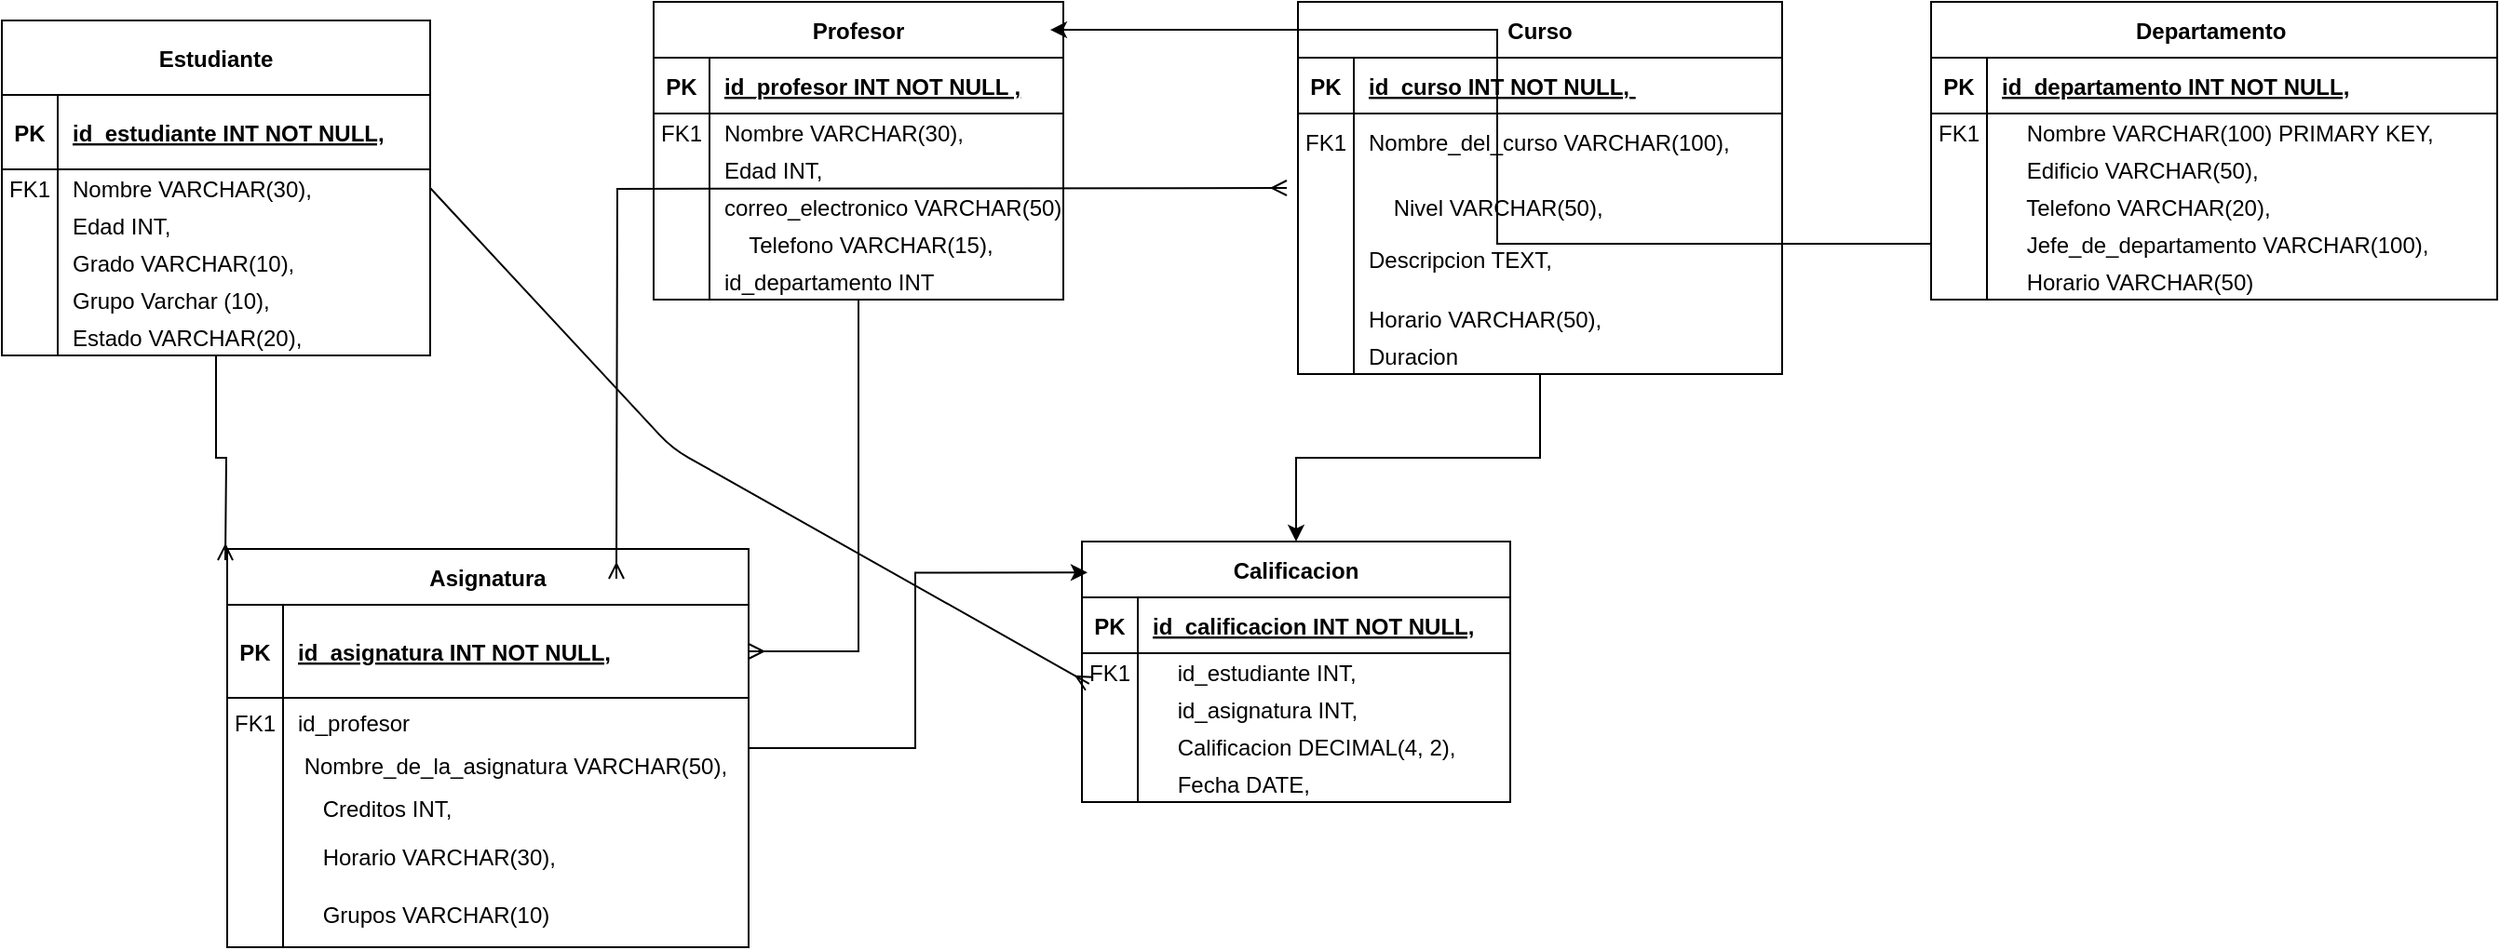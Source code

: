 <mxfile>
    <diagram name="Página-1" id="Grnk6EK0w062KaNbwVSG">
        <mxGraphModel dx="709" dy="416" grid="1" gridSize="10" guides="1" tooltips="1" connect="1" arrows="1" fold="1" page="1" pageScale="1" pageWidth="827" pageHeight="1169" math="0" shadow="0">
            <root>
                <mxCell id="0"/>
                <mxCell id="1" parent="0"/>
                <mxCell id="zAR990Q6fpNvNOQw_dwF-1" value="Estudiante" style="shape=table;startSize=40;container=1;collapsible=1;childLayout=tableLayout;fixedRows=1;rowLines=0;fontStyle=1;align=center;resizeLast=1;" parent="1" vertex="1">
                    <mxGeometry x="90" y="120" width="230" height="180" as="geometry"/>
                </mxCell>
                <mxCell id="zAR990Q6fpNvNOQw_dwF-2" value="" style="shape=partialRectangle;collapsible=0;dropTarget=0;pointerEvents=0;fillColor=none;points=[[0,0.5],[1,0.5]];portConstraint=eastwest;top=0;left=0;right=0;bottom=1;" parent="zAR990Q6fpNvNOQw_dwF-1" vertex="1">
                    <mxGeometry y="40" width="230" height="40" as="geometry"/>
                </mxCell>
                <mxCell id="zAR990Q6fpNvNOQw_dwF-3" value="PK" style="shape=partialRectangle;overflow=hidden;connectable=0;fillColor=none;top=0;left=0;bottom=0;right=0;fontStyle=1;" parent="zAR990Q6fpNvNOQw_dwF-2" vertex="1">
                    <mxGeometry width="30" height="40" as="geometry">
                        <mxRectangle width="30" height="40" as="alternateBounds"/>
                    </mxGeometry>
                </mxCell>
                <mxCell id="zAR990Q6fpNvNOQw_dwF-4" value="id_estudiante INT NOT NULL," style="shape=partialRectangle;overflow=hidden;connectable=0;fillColor=none;top=0;left=0;bottom=0;right=0;align=left;spacingLeft=6;fontStyle=5;" parent="zAR990Q6fpNvNOQw_dwF-2" vertex="1">
                    <mxGeometry x="30" width="200" height="40" as="geometry">
                        <mxRectangle width="200" height="40" as="alternateBounds"/>
                    </mxGeometry>
                </mxCell>
                <mxCell id="zAR990Q6fpNvNOQw_dwF-5" value="" style="shape=partialRectangle;collapsible=0;dropTarget=0;pointerEvents=0;fillColor=none;points=[[0,0.5],[1,0.5]];portConstraint=eastwest;top=0;left=0;right=0;bottom=0;" parent="zAR990Q6fpNvNOQw_dwF-1" vertex="1">
                    <mxGeometry y="80" width="230" height="20" as="geometry"/>
                </mxCell>
                <mxCell id="zAR990Q6fpNvNOQw_dwF-6" value="FK1" style="shape=partialRectangle;overflow=hidden;connectable=0;fillColor=none;top=0;left=0;bottom=0;right=0;" parent="zAR990Q6fpNvNOQw_dwF-5" vertex="1">
                    <mxGeometry width="30" height="20" as="geometry">
                        <mxRectangle width="30" height="20" as="alternateBounds"/>
                    </mxGeometry>
                </mxCell>
                <mxCell id="zAR990Q6fpNvNOQw_dwF-7" value="Nombre VARCHAR(30)," style="shape=partialRectangle;overflow=hidden;connectable=0;fillColor=none;top=0;left=0;bottom=0;right=0;align=left;spacingLeft=6;" parent="zAR990Q6fpNvNOQw_dwF-5" vertex="1">
                    <mxGeometry x="30" width="200" height="20" as="geometry">
                        <mxRectangle width="200" height="20" as="alternateBounds"/>
                    </mxGeometry>
                </mxCell>
                <mxCell id="zAR990Q6fpNvNOQw_dwF-17" style="shape=partialRectangle;collapsible=0;dropTarget=0;pointerEvents=0;fillColor=none;points=[[0,0.5],[1,0.5]];portConstraint=eastwest;top=0;left=0;right=0;bottom=0;" parent="zAR990Q6fpNvNOQw_dwF-1" vertex="1">
                    <mxGeometry y="100" width="230" height="20" as="geometry"/>
                </mxCell>
                <mxCell id="zAR990Q6fpNvNOQw_dwF-18" style="shape=partialRectangle;overflow=hidden;connectable=0;fillColor=none;top=0;left=0;bottom=0;right=0;" parent="zAR990Q6fpNvNOQw_dwF-17" vertex="1">
                    <mxGeometry width="30" height="20" as="geometry">
                        <mxRectangle width="30" height="20" as="alternateBounds"/>
                    </mxGeometry>
                </mxCell>
                <mxCell id="zAR990Q6fpNvNOQw_dwF-19" value="Edad INT," style="shape=partialRectangle;overflow=hidden;connectable=0;fillColor=none;top=0;left=0;bottom=0;right=0;align=left;spacingLeft=6;" parent="zAR990Q6fpNvNOQw_dwF-17" vertex="1">
                    <mxGeometry x="30" width="200" height="20" as="geometry">
                        <mxRectangle width="200" height="20" as="alternateBounds"/>
                    </mxGeometry>
                </mxCell>
                <mxCell id="zAR990Q6fpNvNOQw_dwF-14" style="shape=partialRectangle;collapsible=0;dropTarget=0;pointerEvents=0;fillColor=none;points=[[0,0.5],[1,0.5]];portConstraint=eastwest;top=0;left=0;right=0;bottom=0;" parent="zAR990Q6fpNvNOQw_dwF-1" vertex="1">
                    <mxGeometry y="120" width="230" height="20" as="geometry"/>
                </mxCell>
                <mxCell id="zAR990Q6fpNvNOQw_dwF-15" style="shape=partialRectangle;overflow=hidden;connectable=0;fillColor=none;top=0;left=0;bottom=0;right=0;" parent="zAR990Q6fpNvNOQw_dwF-14" vertex="1">
                    <mxGeometry width="30" height="20" as="geometry">
                        <mxRectangle width="30" height="20" as="alternateBounds"/>
                    </mxGeometry>
                </mxCell>
                <mxCell id="zAR990Q6fpNvNOQw_dwF-16" value="Grado VARCHAR(10)," style="shape=partialRectangle;overflow=hidden;connectable=0;fillColor=none;top=0;left=0;bottom=0;right=0;align=left;spacingLeft=6;" parent="zAR990Q6fpNvNOQw_dwF-14" vertex="1">
                    <mxGeometry x="30" width="200" height="20" as="geometry">
                        <mxRectangle width="200" height="20" as="alternateBounds"/>
                    </mxGeometry>
                </mxCell>
                <mxCell id="zAR990Q6fpNvNOQw_dwF-8" value="" style="shape=partialRectangle;collapsible=0;dropTarget=0;pointerEvents=0;fillColor=none;points=[[0,0.5],[1,0.5]];portConstraint=eastwest;top=0;left=0;right=0;bottom=0;" parent="zAR990Q6fpNvNOQw_dwF-1" vertex="1">
                    <mxGeometry y="140" width="230" height="20" as="geometry"/>
                </mxCell>
                <mxCell id="zAR990Q6fpNvNOQw_dwF-9" value="" style="shape=partialRectangle;overflow=hidden;connectable=0;fillColor=none;top=0;left=0;bottom=0;right=0;" parent="zAR990Q6fpNvNOQw_dwF-8" vertex="1">
                    <mxGeometry width="30" height="20" as="geometry">
                        <mxRectangle width="30" height="20" as="alternateBounds"/>
                    </mxGeometry>
                </mxCell>
                <mxCell id="zAR990Q6fpNvNOQw_dwF-10" value="Grupo Varchar (10)," style="shape=partialRectangle;overflow=hidden;connectable=0;fillColor=none;top=0;left=0;bottom=0;right=0;align=left;spacingLeft=6;" parent="zAR990Q6fpNvNOQw_dwF-8" vertex="1">
                    <mxGeometry x="30" width="200" height="20" as="geometry">
                        <mxRectangle width="200" height="20" as="alternateBounds"/>
                    </mxGeometry>
                </mxCell>
                <mxCell id="zAR990Q6fpNvNOQw_dwF-20" style="shape=partialRectangle;collapsible=0;dropTarget=0;pointerEvents=0;fillColor=none;points=[[0,0.5],[1,0.5]];portConstraint=eastwest;top=0;left=0;right=0;bottom=0;" parent="zAR990Q6fpNvNOQw_dwF-1" vertex="1">
                    <mxGeometry y="160" width="230" height="20" as="geometry"/>
                </mxCell>
                <mxCell id="zAR990Q6fpNvNOQw_dwF-21" style="shape=partialRectangle;overflow=hidden;connectable=0;fillColor=none;top=0;left=0;bottom=0;right=0;" parent="zAR990Q6fpNvNOQw_dwF-20" vertex="1">
                    <mxGeometry width="30" height="20" as="geometry">
                        <mxRectangle width="30" height="20" as="alternateBounds"/>
                    </mxGeometry>
                </mxCell>
                <mxCell id="zAR990Q6fpNvNOQw_dwF-22" value="Estado VARCHAR(20)," style="shape=partialRectangle;overflow=hidden;connectable=0;fillColor=none;top=0;left=0;bottom=0;right=0;align=left;spacingLeft=6;" parent="zAR990Q6fpNvNOQw_dwF-20" vertex="1">
                    <mxGeometry x="30" width="200" height="20" as="geometry">
                        <mxRectangle width="200" height="20" as="alternateBounds"/>
                    </mxGeometry>
                </mxCell>
                <mxCell id="zAR990Q6fpNvNOQw_dwF-123" style="edgeStyle=orthogonalEdgeStyle;rounded=0;orthogonalLoop=1;jettySize=auto;html=1;entryX=1;entryY=0.5;entryDx=0;entryDy=0;endArrow=ERmany;endFill=0;" parent="1" source="zAR990Q6fpNvNOQw_dwF-23" target="zAR990Q6fpNvNOQw_dwF-62" edge="1">
                    <mxGeometry relative="1" as="geometry"/>
                </mxCell>
                <mxCell id="zAR990Q6fpNvNOQw_dwF-23" value="Profesor" style="shape=table;startSize=30;container=1;collapsible=1;childLayout=tableLayout;fixedRows=1;rowLines=0;fontStyle=1;align=center;resizeLast=1;" parent="1" vertex="1">
                    <mxGeometry x="440" y="110" width="220" height="160" as="geometry"/>
                </mxCell>
                <mxCell id="zAR990Q6fpNvNOQw_dwF-24" value="" style="shape=partialRectangle;collapsible=0;dropTarget=0;pointerEvents=0;fillColor=none;points=[[0,0.5],[1,0.5]];portConstraint=eastwest;top=0;left=0;right=0;bottom=1;" parent="zAR990Q6fpNvNOQw_dwF-23" vertex="1">
                    <mxGeometry y="30" width="220" height="30" as="geometry"/>
                </mxCell>
                <mxCell id="zAR990Q6fpNvNOQw_dwF-25" value="PK" style="shape=partialRectangle;overflow=hidden;connectable=0;fillColor=none;top=0;left=0;bottom=0;right=0;fontStyle=1;" parent="zAR990Q6fpNvNOQw_dwF-24" vertex="1">
                    <mxGeometry width="30" height="30" as="geometry">
                        <mxRectangle width="30" height="30" as="alternateBounds"/>
                    </mxGeometry>
                </mxCell>
                <mxCell id="zAR990Q6fpNvNOQw_dwF-26" value="id_profesor INT NOT NULL ," style="shape=partialRectangle;overflow=hidden;connectable=0;fillColor=none;top=0;left=0;bottom=0;right=0;align=left;spacingLeft=6;fontStyle=5;" parent="zAR990Q6fpNvNOQw_dwF-24" vertex="1">
                    <mxGeometry x="30" width="190" height="30" as="geometry">
                        <mxRectangle width="190" height="30" as="alternateBounds"/>
                    </mxGeometry>
                </mxCell>
                <mxCell id="zAR990Q6fpNvNOQw_dwF-27" value="" style="shape=partialRectangle;collapsible=0;dropTarget=0;pointerEvents=0;fillColor=none;points=[[0,0.5],[1,0.5]];portConstraint=eastwest;top=0;left=0;right=0;bottom=0;" parent="zAR990Q6fpNvNOQw_dwF-23" vertex="1">
                    <mxGeometry y="60" width="220" height="20" as="geometry"/>
                </mxCell>
                <mxCell id="zAR990Q6fpNvNOQw_dwF-28" value="FK1" style="shape=partialRectangle;overflow=hidden;connectable=0;fillColor=none;top=0;left=0;bottom=0;right=0;" parent="zAR990Q6fpNvNOQw_dwF-27" vertex="1">
                    <mxGeometry width="30" height="20" as="geometry">
                        <mxRectangle width="30" height="20" as="alternateBounds"/>
                    </mxGeometry>
                </mxCell>
                <mxCell id="zAR990Q6fpNvNOQw_dwF-29" value="Nombre VARCHAR(30), " style="shape=partialRectangle;overflow=hidden;connectable=0;fillColor=none;top=0;left=0;bottom=0;right=0;align=left;spacingLeft=6;" parent="zAR990Q6fpNvNOQw_dwF-27" vertex="1">
                    <mxGeometry x="30" width="190" height="20" as="geometry">
                        <mxRectangle width="190" height="20" as="alternateBounds"/>
                    </mxGeometry>
                </mxCell>
                <mxCell id="zAR990Q6fpNvNOQw_dwF-30" style="shape=partialRectangle;collapsible=0;dropTarget=0;pointerEvents=0;fillColor=none;points=[[0,0.5],[1,0.5]];portConstraint=eastwest;top=0;left=0;right=0;bottom=0;" parent="zAR990Q6fpNvNOQw_dwF-23" vertex="1">
                    <mxGeometry y="80" width="220" height="20" as="geometry"/>
                </mxCell>
                <mxCell id="zAR990Q6fpNvNOQw_dwF-31" style="shape=partialRectangle;overflow=hidden;connectable=0;fillColor=none;top=0;left=0;bottom=0;right=0;" parent="zAR990Q6fpNvNOQw_dwF-30" vertex="1">
                    <mxGeometry width="30" height="20" as="geometry">
                        <mxRectangle width="30" height="20" as="alternateBounds"/>
                    </mxGeometry>
                </mxCell>
                <mxCell id="zAR990Q6fpNvNOQw_dwF-32" value="Edad INT, " style="shape=partialRectangle;overflow=hidden;connectable=0;fillColor=none;top=0;left=0;bottom=0;right=0;align=left;spacingLeft=6;" parent="zAR990Q6fpNvNOQw_dwF-30" vertex="1">
                    <mxGeometry x="30" width="190" height="20" as="geometry">
                        <mxRectangle width="190" height="20" as="alternateBounds"/>
                    </mxGeometry>
                </mxCell>
                <mxCell id="zAR990Q6fpNvNOQw_dwF-33" style="shape=partialRectangle;collapsible=0;dropTarget=0;pointerEvents=0;fillColor=none;points=[[0,0.5],[1,0.5]];portConstraint=eastwest;top=0;left=0;right=0;bottom=0;" parent="zAR990Q6fpNvNOQw_dwF-23" vertex="1">
                    <mxGeometry y="100" width="220" height="20" as="geometry"/>
                </mxCell>
                <mxCell id="zAR990Q6fpNvNOQw_dwF-34" style="shape=partialRectangle;overflow=hidden;connectable=0;fillColor=none;top=0;left=0;bottom=0;right=0;" parent="zAR990Q6fpNvNOQw_dwF-33" vertex="1">
                    <mxGeometry width="30" height="20" as="geometry">
                        <mxRectangle width="30" height="20" as="alternateBounds"/>
                    </mxGeometry>
                </mxCell>
                <mxCell id="zAR990Q6fpNvNOQw_dwF-35" value="correo_electronico VARCHAR(50), " style="shape=partialRectangle;overflow=hidden;connectable=0;fillColor=none;top=0;left=0;bottom=0;right=0;align=left;spacingLeft=6;" parent="zAR990Q6fpNvNOQw_dwF-33" vertex="1">
                    <mxGeometry x="30" width="190" height="20" as="geometry">
                        <mxRectangle width="190" height="20" as="alternateBounds"/>
                    </mxGeometry>
                </mxCell>
                <mxCell id="zAR990Q6fpNvNOQw_dwF-36" value="" style="shape=partialRectangle;collapsible=0;dropTarget=0;pointerEvents=0;fillColor=none;points=[[0,0.5],[1,0.5]];portConstraint=eastwest;top=0;left=0;right=0;bottom=0;" parent="zAR990Q6fpNvNOQw_dwF-23" vertex="1">
                    <mxGeometry y="120" width="220" height="20" as="geometry"/>
                </mxCell>
                <mxCell id="zAR990Q6fpNvNOQw_dwF-37" value="" style="shape=partialRectangle;overflow=hidden;connectable=0;fillColor=none;top=0;left=0;bottom=0;right=0;" parent="zAR990Q6fpNvNOQw_dwF-36" vertex="1">
                    <mxGeometry width="30" height="20" as="geometry">
                        <mxRectangle width="30" height="20" as="alternateBounds"/>
                    </mxGeometry>
                </mxCell>
                <mxCell id="zAR990Q6fpNvNOQw_dwF-38" value="    Telefono VARCHAR(15), " style="shape=partialRectangle;overflow=hidden;connectable=0;fillColor=none;top=0;left=0;bottom=0;right=0;align=left;spacingLeft=6;" parent="zAR990Q6fpNvNOQw_dwF-36" vertex="1">
                    <mxGeometry x="30" width="190" height="20" as="geometry">
                        <mxRectangle width="190" height="20" as="alternateBounds"/>
                    </mxGeometry>
                </mxCell>
                <mxCell id="zAR990Q6fpNvNOQw_dwF-39" style="shape=partialRectangle;collapsible=0;dropTarget=0;pointerEvents=0;fillColor=none;points=[[0,0.5],[1,0.5]];portConstraint=eastwest;top=0;left=0;right=0;bottom=0;" parent="zAR990Q6fpNvNOQw_dwF-23" vertex="1">
                    <mxGeometry y="140" width="220" height="20" as="geometry"/>
                </mxCell>
                <mxCell id="zAR990Q6fpNvNOQw_dwF-40" style="shape=partialRectangle;overflow=hidden;connectable=0;fillColor=none;top=0;left=0;bottom=0;right=0;" parent="zAR990Q6fpNvNOQw_dwF-39" vertex="1">
                    <mxGeometry width="30" height="20" as="geometry">
                        <mxRectangle width="30" height="20" as="alternateBounds"/>
                    </mxGeometry>
                </mxCell>
                <mxCell id="zAR990Q6fpNvNOQw_dwF-41" value="id_departamento INT" style="shape=partialRectangle;overflow=hidden;connectable=0;fillColor=none;top=0;left=0;bottom=0;right=0;align=left;spacingLeft=6;" parent="zAR990Q6fpNvNOQw_dwF-39" vertex="1">
                    <mxGeometry x="30" width="190" height="20" as="geometry">
                        <mxRectangle width="190" height="20" as="alternateBounds"/>
                    </mxGeometry>
                </mxCell>
                <mxCell id="zAR990Q6fpNvNOQw_dwF-119" style="edgeStyle=orthogonalEdgeStyle;rounded=0;orthogonalLoop=1;jettySize=auto;html=1;" parent="1" source="zAR990Q6fpNvNOQw_dwF-42" target="zAR990Q6fpNvNOQw_dwF-80" edge="1">
                    <mxGeometry relative="1" as="geometry"/>
                </mxCell>
                <mxCell id="zAR990Q6fpNvNOQw_dwF-42" value="Curso" style="shape=table;startSize=30;container=1;collapsible=1;childLayout=tableLayout;fixedRows=1;rowLines=0;fontStyle=1;align=center;resizeLast=1;" parent="1" vertex="1">
                    <mxGeometry x="786" y="110" width="260" height="200" as="geometry"/>
                </mxCell>
                <mxCell id="zAR990Q6fpNvNOQw_dwF-43" value="" style="shape=partialRectangle;collapsible=0;dropTarget=0;pointerEvents=0;fillColor=none;points=[[0,0.5],[1,0.5]];portConstraint=eastwest;top=0;left=0;right=0;bottom=1;" parent="zAR990Q6fpNvNOQw_dwF-42" vertex="1">
                    <mxGeometry y="30" width="260" height="30" as="geometry"/>
                </mxCell>
                <mxCell id="zAR990Q6fpNvNOQw_dwF-44" value="PK" style="shape=partialRectangle;overflow=hidden;connectable=0;fillColor=none;top=0;left=0;bottom=0;right=0;fontStyle=1;" parent="zAR990Q6fpNvNOQw_dwF-43" vertex="1">
                    <mxGeometry width="30" height="30" as="geometry">
                        <mxRectangle width="30" height="30" as="alternateBounds"/>
                    </mxGeometry>
                </mxCell>
                <mxCell id="zAR990Q6fpNvNOQw_dwF-45" value="id_curso INT NOT NULL, " style="shape=partialRectangle;overflow=hidden;connectable=0;fillColor=none;top=0;left=0;bottom=0;right=0;align=left;spacingLeft=6;fontStyle=5;" parent="zAR990Q6fpNvNOQw_dwF-43" vertex="1">
                    <mxGeometry x="30" width="230" height="30" as="geometry">
                        <mxRectangle width="230" height="30" as="alternateBounds"/>
                    </mxGeometry>
                </mxCell>
                <mxCell id="zAR990Q6fpNvNOQw_dwF-46" value="" style="shape=partialRectangle;collapsible=0;dropTarget=0;pointerEvents=0;fillColor=none;points=[[0,0.5],[1,0.5]];portConstraint=eastwest;top=0;left=0;right=0;bottom=0;" parent="zAR990Q6fpNvNOQw_dwF-42" vertex="1">
                    <mxGeometry y="60" width="260" height="30" as="geometry"/>
                </mxCell>
                <mxCell id="zAR990Q6fpNvNOQw_dwF-47" value="FK1" style="shape=partialRectangle;overflow=hidden;connectable=0;fillColor=none;top=0;left=0;bottom=0;right=0;" parent="zAR990Q6fpNvNOQw_dwF-46" vertex="1">
                    <mxGeometry width="30" height="30" as="geometry">
                        <mxRectangle width="30" height="30" as="alternateBounds"/>
                    </mxGeometry>
                </mxCell>
                <mxCell id="zAR990Q6fpNvNOQw_dwF-48" value="Nombre_del_curso VARCHAR(100), " style="shape=partialRectangle;overflow=hidden;connectable=0;fillColor=none;top=0;left=0;bottom=0;right=0;align=left;spacingLeft=6;" parent="zAR990Q6fpNvNOQw_dwF-46" vertex="1">
                    <mxGeometry x="30" width="230" height="30" as="geometry">
                        <mxRectangle width="230" height="30" as="alternateBounds"/>
                    </mxGeometry>
                </mxCell>
                <mxCell id="zAR990Q6fpNvNOQw_dwF-49" style="shape=partialRectangle;collapsible=0;dropTarget=0;pointerEvents=0;fillColor=none;points=[[0,0.5],[1,0.5]];portConstraint=eastwest;top=0;left=0;right=0;bottom=0;" parent="zAR990Q6fpNvNOQw_dwF-42" vertex="1">
                    <mxGeometry y="90" width="260" height="40" as="geometry"/>
                </mxCell>
                <mxCell id="zAR990Q6fpNvNOQw_dwF-50" style="shape=partialRectangle;overflow=hidden;connectable=0;fillColor=none;top=0;left=0;bottom=0;right=0;" parent="zAR990Q6fpNvNOQw_dwF-49" vertex="1">
                    <mxGeometry width="30" height="40" as="geometry">
                        <mxRectangle width="30" height="40" as="alternateBounds"/>
                    </mxGeometry>
                </mxCell>
                <mxCell id="zAR990Q6fpNvNOQw_dwF-51" value="    Nivel VARCHAR(50), " style="shape=partialRectangle;overflow=hidden;connectable=0;fillColor=none;top=0;left=0;bottom=0;right=0;align=left;spacingLeft=6;" parent="zAR990Q6fpNvNOQw_dwF-49" vertex="1">
                    <mxGeometry x="30" width="230" height="40" as="geometry">
                        <mxRectangle width="230" height="40" as="alternateBounds"/>
                    </mxGeometry>
                </mxCell>
                <mxCell id="zAR990Q6fpNvNOQw_dwF-52" style="shape=partialRectangle;collapsible=0;dropTarget=0;pointerEvents=0;fillColor=none;points=[[0,0.5],[1,0.5]];portConstraint=eastwest;top=0;left=0;right=0;bottom=0;" parent="zAR990Q6fpNvNOQw_dwF-42" vertex="1">
                    <mxGeometry y="130" width="260" height="30" as="geometry"/>
                </mxCell>
                <mxCell id="zAR990Q6fpNvNOQw_dwF-53" style="shape=partialRectangle;overflow=hidden;connectable=0;fillColor=none;top=0;left=0;bottom=0;right=0;" parent="zAR990Q6fpNvNOQw_dwF-52" vertex="1">
                    <mxGeometry width="30" height="30" as="geometry">
                        <mxRectangle width="30" height="30" as="alternateBounds"/>
                    </mxGeometry>
                </mxCell>
                <mxCell id="zAR990Q6fpNvNOQw_dwF-54" value="Descripcion TEXT,&#10;" style="shape=partialRectangle;overflow=hidden;connectable=0;fillColor=none;top=0;left=0;bottom=0;right=0;align=left;spacingLeft=6;" parent="zAR990Q6fpNvNOQw_dwF-52" vertex="1">
                    <mxGeometry x="30" width="230" height="30" as="geometry">
                        <mxRectangle width="230" height="30" as="alternateBounds"/>
                    </mxGeometry>
                </mxCell>
                <mxCell id="zAR990Q6fpNvNOQw_dwF-55" value="" style="shape=partialRectangle;collapsible=0;dropTarget=0;pointerEvents=0;fillColor=none;points=[[0,0.5],[1,0.5]];portConstraint=eastwest;top=0;left=0;right=0;bottom=0;" parent="zAR990Q6fpNvNOQw_dwF-42" vertex="1">
                    <mxGeometry y="160" width="260" height="20" as="geometry"/>
                </mxCell>
                <mxCell id="zAR990Q6fpNvNOQw_dwF-56" value="" style="shape=partialRectangle;overflow=hidden;connectable=0;fillColor=none;top=0;left=0;bottom=0;right=0;" parent="zAR990Q6fpNvNOQw_dwF-55" vertex="1">
                    <mxGeometry width="30" height="20" as="geometry">
                        <mxRectangle width="30" height="20" as="alternateBounds"/>
                    </mxGeometry>
                </mxCell>
                <mxCell id="zAR990Q6fpNvNOQw_dwF-57" value="Horario VARCHAR(50), " style="shape=partialRectangle;overflow=hidden;connectable=0;fillColor=none;top=0;left=0;bottom=0;right=0;align=left;spacingLeft=6;" parent="zAR990Q6fpNvNOQw_dwF-55" vertex="1">
                    <mxGeometry x="30" width="230" height="20" as="geometry">
                        <mxRectangle width="230" height="20" as="alternateBounds"/>
                    </mxGeometry>
                </mxCell>
                <mxCell id="zAR990Q6fpNvNOQw_dwF-58" style="shape=partialRectangle;collapsible=0;dropTarget=0;pointerEvents=0;fillColor=none;points=[[0,0.5],[1,0.5]];portConstraint=eastwest;top=0;left=0;right=0;bottom=0;" parent="zAR990Q6fpNvNOQw_dwF-42" vertex="1">
                    <mxGeometry y="180" width="260" height="20" as="geometry"/>
                </mxCell>
                <mxCell id="zAR990Q6fpNvNOQw_dwF-59" style="shape=partialRectangle;overflow=hidden;connectable=0;fillColor=none;top=0;left=0;bottom=0;right=0;" parent="zAR990Q6fpNvNOQw_dwF-58" vertex="1">
                    <mxGeometry width="30" height="20" as="geometry">
                        <mxRectangle width="30" height="20" as="alternateBounds"/>
                    </mxGeometry>
                </mxCell>
                <mxCell id="zAR990Q6fpNvNOQw_dwF-60" value="Duracion" style="shape=partialRectangle;overflow=hidden;connectable=0;fillColor=none;top=0;left=0;bottom=0;right=0;align=left;spacingLeft=6;" parent="zAR990Q6fpNvNOQw_dwF-58" vertex="1">
                    <mxGeometry x="30" width="230" height="20" as="geometry">
                        <mxRectangle width="230" height="20" as="alternateBounds"/>
                    </mxGeometry>
                </mxCell>
                <mxCell id="zAR990Q6fpNvNOQw_dwF-61" value="Asignatura" style="shape=table;startSize=30;container=1;collapsible=1;childLayout=tableLayout;fixedRows=1;rowLines=0;fontStyle=1;align=center;resizeLast=1;" parent="1" vertex="1">
                    <mxGeometry x="211" y="404" width="280" height="214" as="geometry"/>
                </mxCell>
                <mxCell id="zAR990Q6fpNvNOQw_dwF-62" value="" style="shape=partialRectangle;collapsible=0;dropTarget=0;pointerEvents=0;fillColor=none;points=[[0,0.5],[1,0.5]];portConstraint=eastwest;top=0;left=0;right=0;bottom=1;" parent="zAR990Q6fpNvNOQw_dwF-61" vertex="1">
                    <mxGeometry y="30" width="280" height="50" as="geometry"/>
                </mxCell>
                <mxCell id="zAR990Q6fpNvNOQw_dwF-63" value="PK" style="shape=partialRectangle;overflow=hidden;connectable=0;fillColor=none;top=0;left=0;bottom=0;right=0;fontStyle=1;" parent="zAR990Q6fpNvNOQw_dwF-62" vertex="1">
                    <mxGeometry width="30" height="50" as="geometry">
                        <mxRectangle width="30" height="50" as="alternateBounds"/>
                    </mxGeometry>
                </mxCell>
                <mxCell id="zAR990Q6fpNvNOQw_dwF-64" value="id_asignatura INT NOT NULL," style="shape=partialRectangle;overflow=hidden;connectable=0;fillColor=none;top=0;left=0;bottom=0;right=0;align=left;spacingLeft=6;fontStyle=5;" parent="zAR990Q6fpNvNOQw_dwF-62" vertex="1">
                    <mxGeometry x="30" width="250" height="50" as="geometry">
                        <mxRectangle width="250" height="50" as="alternateBounds"/>
                    </mxGeometry>
                </mxCell>
                <mxCell id="zAR990Q6fpNvNOQw_dwF-65" value="" style="shape=partialRectangle;collapsible=0;dropTarget=0;pointerEvents=0;fillColor=none;points=[[0,0.5],[1,0.5]];portConstraint=eastwest;top=0;left=0;right=0;bottom=0;" parent="zAR990Q6fpNvNOQw_dwF-61" vertex="1">
                    <mxGeometry y="80" width="280" height="26" as="geometry"/>
                </mxCell>
                <mxCell id="zAR990Q6fpNvNOQw_dwF-66" value="FK1" style="shape=partialRectangle;overflow=hidden;connectable=0;fillColor=none;top=0;left=0;bottom=0;right=0;" parent="zAR990Q6fpNvNOQw_dwF-65" vertex="1">
                    <mxGeometry width="30" height="26" as="geometry">
                        <mxRectangle width="30" height="26" as="alternateBounds"/>
                    </mxGeometry>
                </mxCell>
                <mxCell id="zAR990Q6fpNvNOQw_dwF-67" value="id_profesor" style="shape=partialRectangle;overflow=hidden;connectable=0;fillColor=none;top=0;left=0;bottom=0;right=0;align=left;spacingLeft=6;" parent="zAR990Q6fpNvNOQw_dwF-65" vertex="1">
                    <mxGeometry x="30" width="250" height="26" as="geometry">
                        <mxRectangle width="250" height="26" as="alternateBounds"/>
                    </mxGeometry>
                </mxCell>
                <mxCell id="zAR990Q6fpNvNOQw_dwF-68" style="shape=partialRectangle;collapsible=0;dropTarget=0;pointerEvents=0;fillColor=none;points=[[0,0.5],[1,0.5]];portConstraint=eastwest;top=0;left=0;right=0;bottom=0;" parent="zAR990Q6fpNvNOQw_dwF-61" vertex="1">
                    <mxGeometry y="106" width="280" height="20" as="geometry"/>
                </mxCell>
                <mxCell id="zAR990Q6fpNvNOQw_dwF-69" style="shape=partialRectangle;overflow=hidden;connectable=0;fillColor=none;top=0;left=0;bottom=0;right=0;" parent="zAR990Q6fpNvNOQw_dwF-68" vertex="1">
                    <mxGeometry width="30" height="20" as="geometry">
                        <mxRectangle width="30" height="20" as="alternateBounds"/>
                    </mxGeometry>
                </mxCell>
                <mxCell id="zAR990Q6fpNvNOQw_dwF-70" value=" Nombre_de_la_asignatura VARCHAR(50), " style="shape=partialRectangle;overflow=hidden;connectable=0;fillColor=none;top=0;left=0;bottom=0;right=0;align=left;spacingLeft=6;" parent="zAR990Q6fpNvNOQw_dwF-68" vertex="1">
                    <mxGeometry x="30" width="250" height="20" as="geometry">
                        <mxRectangle width="250" height="20" as="alternateBounds"/>
                    </mxGeometry>
                </mxCell>
                <mxCell id="zAR990Q6fpNvNOQw_dwF-71" style="shape=partialRectangle;collapsible=0;dropTarget=0;pointerEvents=0;fillColor=none;points=[[0,0.5],[1,0.5]];portConstraint=eastwest;top=0;left=0;right=0;bottom=0;" parent="zAR990Q6fpNvNOQw_dwF-61" vertex="1">
                    <mxGeometry y="126" width="280" height="26" as="geometry"/>
                </mxCell>
                <mxCell id="zAR990Q6fpNvNOQw_dwF-72" style="shape=partialRectangle;overflow=hidden;connectable=0;fillColor=none;top=0;left=0;bottom=0;right=0;" parent="zAR990Q6fpNvNOQw_dwF-71" vertex="1">
                    <mxGeometry width="30" height="26" as="geometry">
                        <mxRectangle width="30" height="26" as="alternateBounds"/>
                    </mxGeometry>
                </mxCell>
                <mxCell id="zAR990Q6fpNvNOQw_dwF-73" value="    Creditos INT, " style="shape=partialRectangle;overflow=hidden;connectable=0;fillColor=none;top=0;left=0;bottom=0;right=0;align=left;spacingLeft=6;" parent="zAR990Q6fpNvNOQw_dwF-71" vertex="1">
                    <mxGeometry x="30" width="250" height="26" as="geometry">
                        <mxRectangle width="250" height="26" as="alternateBounds"/>
                    </mxGeometry>
                </mxCell>
                <mxCell id="zAR990Q6fpNvNOQw_dwF-74" value="" style="shape=partialRectangle;collapsible=0;dropTarget=0;pointerEvents=0;fillColor=none;points=[[0,0.5],[1,0.5]];portConstraint=eastwest;top=0;left=0;right=0;bottom=0;" parent="zAR990Q6fpNvNOQw_dwF-61" vertex="1">
                    <mxGeometry y="152" width="280" height="26" as="geometry"/>
                </mxCell>
                <mxCell id="zAR990Q6fpNvNOQw_dwF-75" value="" style="shape=partialRectangle;overflow=hidden;connectable=0;fillColor=none;top=0;left=0;bottom=0;right=0;" parent="zAR990Q6fpNvNOQw_dwF-74" vertex="1">
                    <mxGeometry width="30" height="26" as="geometry">
                        <mxRectangle width="30" height="26" as="alternateBounds"/>
                    </mxGeometry>
                </mxCell>
                <mxCell id="zAR990Q6fpNvNOQw_dwF-76" value="    Horario VARCHAR(30), " style="shape=partialRectangle;overflow=hidden;connectable=0;fillColor=none;top=0;left=0;bottom=0;right=0;align=left;spacingLeft=6;" parent="zAR990Q6fpNvNOQw_dwF-74" vertex="1">
                    <mxGeometry x="30" width="250" height="26" as="geometry">
                        <mxRectangle width="250" height="26" as="alternateBounds"/>
                    </mxGeometry>
                </mxCell>
                <mxCell id="zAR990Q6fpNvNOQw_dwF-77" style="shape=partialRectangle;collapsible=0;dropTarget=0;pointerEvents=0;fillColor=none;points=[[0,0.5],[1,0.5]];portConstraint=eastwest;top=0;left=0;right=0;bottom=0;" parent="zAR990Q6fpNvNOQw_dwF-61" vertex="1">
                    <mxGeometry y="178" width="280" height="36" as="geometry"/>
                </mxCell>
                <mxCell id="zAR990Q6fpNvNOQw_dwF-78" style="shape=partialRectangle;overflow=hidden;connectable=0;fillColor=none;top=0;left=0;bottom=0;right=0;" parent="zAR990Q6fpNvNOQw_dwF-77" vertex="1">
                    <mxGeometry width="30" height="36" as="geometry">
                        <mxRectangle width="30" height="36" as="alternateBounds"/>
                    </mxGeometry>
                </mxCell>
                <mxCell id="zAR990Q6fpNvNOQw_dwF-79" value="    Grupos VARCHAR(10) " style="shape=partialRectangle;overflow=hidden;connectable=0;fillColor=none;top=0;left=0;bottom=0;right=0;align=left;spacingLeft=6;" parent="zAR990Q6fpNvNOQw_dwF-77" vertex="1">
                    <mxGeometry x="30" width="250" height="36" as="geometry">
                        <mxRectangle width="250" height="36" as="alternateBounds"/>
                    </mxGeometry>
                </mxCell>
                <mxCell id="zAR990Q6fpNvNOQw_dwF-80" value="Calificacion" style="shape=table;startSize=30;container=1;collapsible=1;childLayout=tableLayout;fixedRows=1;rowLines=0;fontStyle=1;align=center;resizeLast=1;" parent="1" vertex="1">
                    <mxGeometry x="670" y="400" width="230" height="140" as="geometry"/>
                </mxCell>
                <mxCell id="zAR990Q6fpNvNOQw_dwF-81" value="" style="shape=partialRectangle;collapsible=0;dropTarget=0;pointerEvents=0;fillColor=none;points=[[0,0.5],[1,0.5]];portConstraint=eastwest;top=0;left=0;right=0;bottom=1;" parent="zAR990Q6fpNvNOQw_dwF-80" vertex="1">
                    <mxGeometry y="30" width="230" height="30" as="geometry"/>
                </mxCell>
                <mxCell id="zAR990Q6fpNvNOQw_dwF-82" value="PK" style="shape=partialRectangle;overflow=hidden;connectable=0;fillColor=none;top=0;left=0;bottom=0;right=0;fontStyle=1;" parent="zAR990Q6fpNvNOQw_dwF-81" vertex="1">
                    <mxGeometry width="30" height="30" as="geometry">
                        <mxRectangle width="30" height="30" as="alternateBounds"/>
                    </mxGeometry>
                </mxCell>
                <mxCell id="zAR990Q6fpNvNOQw_dwF-83" value="id_calificacion INT NOT NULL," style="shape=partialRectangle;overflow=hidden;connectable=0;fillColor=none;top=0;left=0;bottom=0;right=0;align=left;spacingLeft=6;fontStyle=5;" parent="zAR990Q6fpNvNOQw_dwF-81" vertex="1">
                    <mxGeometry x="30" width="200" height="30" as="geometry">
                        <mxRectangle width="200" height="30" as="alternateBounds"/>
                    </mxGeometry>
                </mxCell>
                <mxCell id="zAR990Q6fpNvNOQw_dwF-84" value="" style="shape=partialRectangle;collapsible=0;dropTarget=0;pointerEvents=0;fillColor=none;points=[[0,0.5],[1,0.5]];portConstraint=eastwest;top=0;left=0;right=0;bottom=0;" parent="zAR990Q6fpNvNOQw_dwF-80" vertex="1">
                    <mxGeometry y="60" width="230" height="20" as="geometry"/>
                </mxCell>
                <mxCell id="zAR990Q6fpNvNOQw_dwF-85" value="FK1" style="shape=partialRectangle;overflow=hidden;connectable=0;fillColor=none;top=0;left=0;bottom=0;right=0;" parent="zAR990Q6fpNvNOQw_dwF-84" vertex="1">
                    <mxGeometry width="30" height="20" as="geometry">
                        <mxRectangle width="30" height="20" as="alternateBounds"/>
                    </mxGeometry>
                </mxCell>
                <mxCell id="zAR990Q6fpNvNOQw_dwF-86" value="    id_estudiante INT, " style="shape=partialRectangle;overflow=hidden;connectable=0;fillColor=none;top=0;left=0;bottom=0;right=0;align=left;spacingLeft=6;" parent="zAR990Q6fpNvNOQw_dwF-84" vertex="1">
                    <mxGeometry x="30" width="200" height="20" as="geometry">
                        <mxRectangle width="200" height="20" as="alternateBounds"/>
                    </mxGeometry>
                </mxCell>
                <mxCell id="zAR990Q6fpNvNOQw_dwF-90" style="shape=partialRectangle;collapsible=0;dropTarget=0;pointerEvents=0;fillColor=none;points=[[0,0.5],[1,0.5]];portConstraint=eastwest;top=0;left=0;right=0;bottom=0;" parent="zAR990Q6fpNvNOQw_dwF-80" vertex="1">
                    <mxGeometry y="80" width="230" height="20" as="geometry"/>
                </mxCell>
                <mxCell id="zAR990Q6fpNvNOQw_dwF-91" style="shape=partialRectangle;overflow=hidden;connectable=0;fillColor=none;top=0;left=0;bottom=0;right=0;" parent="zAR990Q6fpNvNOQw_dwF-90" vertex="1">
                    <mxGeometry width="30" height="20" as="geometry">
                        <mxRectangle width="30" height="20" as="alternateBounds"/>
                    </mxGeometry>
                </mxCell>
                <mxCell id="zAR990Q6fpNvNOQw_dwF-92" value="    id_asignatura INT, " style="shape=partialRectangle;overflow=hidden;connectable=0;fillColor=none;top=0;left=0;bottom=0;right=0;align=left;spacingLeft=6;" parent="zAR990Q6fpNvNOQw_dwF-90" vertex="1">
                    <mxGeometry x="30" width="200" height="20" as="geometry">
                        <mxRectangle width="200" height="20" as="alternateBounds"/>
                    </mxGeometry>
                </mxCell>
                <mxCell id="zAR990Q6fpNvNOQw_dwF-93" value="" style="shape=partialRectangle;collapsible=0;dropTarget=0;pointerEvents=0;fillColor=none;points=[[0,0.5],[1,0.5]];portConstraint=eastwest;top=0;left=0;right=0;bottom=0;" parent="zAR990Q6fpNvNOQw_dwF-80" vertex="1">
                    <mxGeometry y="100" width="230" height="20" as="geometry"/>
                </mxCell>
                <mxCell id="zAR990Q6fpNvNOQw_dwF-94" value="" style="shape=partialRectangle;overflow=hidden;connectable=0;fillColor=none;top=0;left=0;bottom=0;right=0;" parent="zAR990Q6fpNvNOQw_dwF-93" vertex="1">
                    <mxGeometry width="30" height="20" as="geometry">
                        <mxRectangle width="30" height="20" as="alternateBounds"/>
                    </mxGeometry>
                </mxCell>
                <mxCell id="zAR990Q6fpNvNOQw_dwF-95" value="    Calificacion DECIMAL(4, 2), " style="shape=partialRectangle;overflow=hidden;connectable=0;fillColor=none;top=0;left=0;bottom=0;right=0;align=left;spacingLeft=6;" parent="zAR990Q6fpNvNOQw_dwF-93" vertex="1">
                    <mxGeometry x="30" width="200" height="20" as="geometry">
                        <mxRectangle width="200" height="20" as="alternateBounds"/>
                    </mxGeometry>
                </mxCell>
                <mxCell id="zAR990Q6fpNvNOQw_dwF-96" style="shape=partialRectangle;collapsible=0;dropTarget=0;pointerEvents=0;fillColor=none;points=[[0,0.5],[1,0.5]];portConstraint=eastwest;top=0;left=0;right=0;bottom=0;" parent="zAR990Q6fpNvNOQw_dwF-80" vertex="1">
                    <mxGeometry y="120" width="230" height="20" as="geometry"/>
                </mxCell>
                <mxCell id="zAR990Q6fpNvNOQw_dwF-97" style="shape=partialRectangle;overflow=hidden;connectable=0;fillColor=none;top=0;left=0;bottom=0;right=0;" parent="zAR990Q6fpNvNOQw_dwF-96" vertex="1">
                    <mxGeometry width="30" height="20" as="geometry">
                        <mxRectangle width="30" height="20" as="alternateBounds"/>
                    </mxGeometry>
                </mxCell>
                <mxCell id="zAR990Q6fpNvNOQw_dwF-98" value="    Fecha DATE, " style="shape=partialRectangle;overflow=hidden;connectable=0;fillColor=none;top=0;left=0;bottom=0;right=0;align=left;spacingLeft=6;" parent="zAR990Q6fpNvNOQw_dwF-96" vertex="1">
                    <mxGeometry x="30" width="200" height="20" as="geometry">
                        <mxRectangle width="200" height="20" as="alternateBounds"/>
                    </mxGeometry>
                </mxCell>
                <mxCell id="zAR990Q6fpNvNOQw_dwF-99" value="Departamento " style="shape=table;startSize=30;container=1;collapsible=1;childLayout=tableLayout;fixedRows=1;rowLines=0;fontStyle=1;align=center;resizeLast=1;" parent="1" vertex="1">
                    <mxGeometry x="1126" y="110" width="304" height="160" as="geometry"/>
                </mxCell>
                <mxCell id="zAR990Q6fpNvNOQw_dwF-100" value="" style="shape=partialRectangle;collapsible=0;dropTarget=0;pointerEvents=0;fillColor=none;points=[[0,0.5],[1,0.5]];portConstraint=eastwest;top=0;left=0;right=0;bottom=1;" parent="zAR990Q6fpNvNOQw_dwF-99" vertex="1">
                    <mxGeometry y="30" width="304" height="30" as="geometry"/>
                </mxCell>
                <mxCell id="zAR990Q6fpNvNOQw_dwF-101" value="PK" style="shape=partialRectangle;overflow=hidden;connectable=0;fillColor=none;top=0;left=0;bottom=0;right=0;fontStyle=1;" parent="zAR990Q6fpNvNOQw_dwF-100" vertex="1">
                    <mxGeometry width="30" height="30" as="geometry">
                        <mxRectangle width="30" height="30" as="alternateBounds"/>
                    </mxGeometry>
                </mxCell>
                <mxCell id="zAR990Q6fpNvNOQw_dwF-102" value="id_departamento INT NOT NULL," style="shape=partialRectangle;overflow=hidden;connectable=0;fillColor=none;top=0;left=0;bottom=0;right=0;align=left;spacingLeft=6;fontStyle=5;" parent="zAR990Q6fpNvNOQw_dwF-100" vertex="1">
                    <mxGeometry x="30" width="274" height="30" as="geometry">
                        <mxRectangle width="274" height="30" as="alternateBounds"/>
                    </mxGeometry>
                </mxCell>
                <mxCell id="zAR990Q6fpNvNOQw_dwF-103" value="" style="shape=partialRectangle;collapsible=0;dropTarget=0;pointerEvents=0;fillColor=none;points=[[0,0.5],[1,0.5]];portConstraint=eastwest;top=0;left=0;right=0;bottom=0;" parent="zAR990Q6fpNvNOQw_dwF-99" vertex="1">
                    <mxGeometry y="60" width="304" height="20" as="geometry"/>
                </mxCell>
                <mxCell id="zAR990Q6fpNvNOQw_dwF-104" value="FK1" style="shape=partialRectangle;overflow=hidden;connectable=0;fillColor=none;top=0;left=0;bottom=0;right=0;" parent="zAR990Q6fpNvNOQw_dwF-103" vertex="1">
                    <mxGeometry width="30" height="20" as="geometry">
                        <mxRectangle width="30" height="20" as="alternateBounds"/>
                    </mxGeometry>
                </mxCell>
                <mxCell id="zAR990Q6fpNvNOQw_dwF-105" value="    Nombre VARCHAR(100) PRIMARY KEY, " style="shape=partialRectangle;overflow=hidden;connectable=0;fillColor=none;top=0;left=0;bottom=0;right=0;align=left;spacingLeft=6;" parent="zAR990Q6fpNvNOQw_dwF-103" vertex="1">
                    <mxGeometry x="30" width="274" height="20" as="geometry">
                        <mxRectangle width="274" height="20" as="alternateBounds"/>
                    </mxGeometry>
                </mxCell>
                <mxCell id="zAR990Q6fpNvNOQw_dwF-106" style="shape=partialRectangle;collapsible=0;dropTarget=0;pointerEvents=0;fillColor=none;points=[[0,0.5],[1,0.5]];portConstraint=eastwest;top=0;left=0;right=0;bottom=0;" parent="zAR990Q6fpNvNOQw_dwF-99" vertex="1">
                    <mxGeometry y="80" width="304" height="20" as="geometry"/>
                </mxCell>
                <mxCell id="zAR990Q6fpNvNOQw_dwF-107" style="shape=partialRectangle;overflow=hidden;connectable=0;fillColor=none;top=0;left=0;bottom=0;right=0;" parent="zAR990Q6fpNvNOQw_dwF-106" vertex="1">
                    <mxGeometry width="30" height="20" as="geometry">
                        <mxRectangle width="30" height="20" as="alternateBounds"/>
                    </mxGeometry>
                </mxCell>
                <mxCell id="zAR990Q6fpNvNOQw_dwF-108" value="    Edificio VARCHAR(50), " style="shape=partialRectangle;overflow=hidden;connectable=0;fillColor=none;top=0;left=0;bottom=0;right=0;align=left;spacingLeft=6;" parent="zAR990Q6fpNvNOQw_dwF-106" vertex="1">
                    <mxGeometry x="30" width="274" height="20" as="geometry">
                        <mxRectangle width="274" height="20" as="alternateBounds"/>
                    </mxGeometry>
                </mxCell>
                <mxCell id="zAR990Q6fpNvNOQw_dwF-109" style="shape=partialRectangle;collapsible=0;dropTarget=0;pointerEvents=0;fillColor=none;points=[[0,0.5],[1,0.5]];portConstraint=eastwest;top=0;left=0;right=0;bottom=0;" parent="zAR990Q6fpNvNOQw_dwF-99" vertex="1">
                    <mxGeometry y="100" width="304" height="20" as="geometry"/>
                </mxCell>
                <mxCell id="zAR990Q6fpNvNOQw_dwF-110" style="shape=partialRectangle;overflow=hidden;connectable=0;fillColor=none;top=0;left=0;bottom=0;right=0;" parent="zAR990Q6fpNvNOQw_dwF-109" vertex="1">
                    <mxGeometry width="30" height="20" as="geometry">
                        <mxRectangle width="30" height="20" as="alternateBounds"/>
                    </mxGeometry>
                </mxCell>
                <mxCell id="zAR990Q6fpNvNOQw_dwF-111" value="    Telefono VARCHAR(20), " style="shape=partialRectangle;overflow=hidden;connectable=0;fillColor=none;top=0;left=0;bottom=0;right=0;align=left;spacingLeft=6;" parent="zAR990Q6fpNvNOQw_dwF-109" vertex="1">
                    <mxGeometry x="30" width="274" height="20" as="geometry">
                        <mxRectangle width="274" height="20" as="alternateBounds"/>
                    </mxGeometry>
                </mxCell>
                <mxCell id="zAR990Q6fpNvNOQw_dwF-112" value="" style="shape=partialRectangle;collapsible=0;dropTarget=0;pointerEvents=0;fillColor=none;points=[[0,0.5],[1,0.5]];portConstraint=eastwest;top=0;left=0;right=0;bottom=0;" parent="zAR990Q6fpNvNOQw_dwF-99" vertex="1">
                    <mxGeometry y="120" width="304" height="20" as="geometry"/>
                </mxCell>
                <mxCell id="zAR990Q6fpNvNOQw_dwF-113" value="" style="shape=partialRectangle;overflow=hidden;connectable=0;fillColor=none;top=0;left=0;bottom=0;right=0;" parent="zAR990Q6fpNvNOQw_dwF-112" vertex="1">
                    <mxGeometry width="30" height="20" as="geometry">
                        <mxRectangle width="30" height="20" as="alternateBounds"/>
                    </mxGeometry>
                </mxCell>
                <mxCell id="zAR990Q6fpNvNOQw_dwF-114" value="    Jefe_de_departamento VARCHAR(100), " style="shape=partialRectangle;overflow=hidden;connectable=0;fillColor=none;top=0;left=0;bottom=0;right=0;align=left;spacingLeft=6;" parent="zAR990Q6fpNvNOQw_dwF-112" vertex="1">
                    <mxGeometry x="30" width="274" height="20" as="geometry">
                        <mxRectangle width="274" height="20" as="alternateBounds"/>
                    </mxGeometry>
                </mxCell>
                <mxCell id="zAR990Q6fpNvNOQw_dwF-115" style="shape=partialRectangle;collapsible=0;dropTarget=0;pointerEvents=0;fillColor=none;points=[[0,0.5],[1,0.5]];portConstraint=eastwest;top=0;left=0;right=0;bottom=0;" parent="zAR990Q6fpNvNOQw_dwF-99" vertex="1">
                    <mxGeometry y="140" width="304" height="20" as="geometry"/>
                </mxCell>
                <mxCell id="zAR990Q6fpNvNOQw_dwF-116" value="" style="shape=partialRectangle;overflow=hidden;connectable=0;fillColor=none;top=0;left=0;bottom=0;right=0;" parent="zAR990Q6fpNvNOQw_dwF-115" vertex="1">
                    <mxGeometry width="30" height="20" as="geometry">
                        <mxRectangle width="30" height="20" as="alternateBounds"/>
                    </mxGeometry>
                </mxCell>
                <mxCell id="zAR990Q6fpNvNOQw_dwF-117" value="    Horario VARCHAR(50) " style="shape=partialRectangle;overflow=hidden;connectable=0;fillColor=none;top=0;left=0;bottom=0;right=0;align=left;spacingLeft=6;" parent="zAR990Q6fpNvNOQw_dwF-115" vertex="1">
                    <mxGeometry x="30" width="274" height="20" as="geometry">
                        <mxRectangle width="274" height="20" as="alternateBounds"/>
                    </mxGeometry>
                </mxCell>
                <mxCell id="zAR990Q6fpNvNOQw_dwF-120" style="edgeStyle=orthogonalEdgeStyle;rounded=0;orthogonalLoop=1;jettySize=auto;html=1;endArrow=ERmany;endFill=0;" parent="1" source="zAR990Q6fpNvNOQw_dwF-1" edge="1">
                    <mxGeometry relative="1" as="geometry">
                        <mxPoint x="210" y="410" as="targetPoint"/>
                    </mxGeometry>
                </mxCell>
                <mxCell id="zAR990Q6fpNvNOQw_dwF-124" style="edgeStyle=orthogonalEdgeStyle;rounded=0;orthogonalLoop=1;jettySize=auto;html=1;endArrow=ERmany;endFill=0;startArrow=ERmany;startFill=0;" parent="1" edge="1">
                    <mxGeometry relative="1" as="geometry">
                        <mxPoint x="420" y="420" as="targetPoint"/>
                        <mxPoint x="780" y="210" as="sourcePoint"/>
                    </mxGeometry>
                </mxCell>
                <mxCell id="zAR990Q6fpNvNOQw_dwF-125" style="edgeStyle=orthogonalEdgeStyle;rounded=0;orthogonalLoop=1;jettySize=auto;html=1;entryX=0.968;entryY=0.094;entryDx=0;entryDy=0;entryPerimeter=0;" parent="1" source="zAR990Q6fpNvNOQw_dwF-99" target="zAR990Q6fpNvNOQw_dwF-23" edge="1">
                    <mxGeometry relative="1" as="geometry">
                        <Array as="points">
                            <mxPoint x="893" y="240"/>
                            <mxPoint x="893" y="125"/>
                        </Array>
                    </mxGeometry>
                </mxCell>
                <mxCell id="zAR990Q6fpNvNOQw_dwF-127" style="edgeStyle=orthogonalEdgeStyle;rounded=0;orthogonalLoop=1;jettySize=auto;html=1;entryX=0.013;entryY=0.119;entryDx=0;entryDy=0;entryPerimeter=0;" parent="1" source="zAR990Q6fpNvNOQw_dwF-61" target="zAR990Q6fpNvNOQw_dwF-80" edge="1">
                    <mxGeometry relative="1" as="geometry"/>
                </mxCell>
                <mxCell id="6" style="edgeStyle=none;html=1;exitX=1;exitY=0.5;exitDx=0;exitDy=0;entryX=0.017;entryY=-0.18;entryDx=0;entryDy=0;entryPerimeter=0;endArrow=ERmany;endFill=0;" edge="1" parent="1" source="zAR990Q6fpNvNOQw_dwF-5" target="zAR990Q6fpNvNOQw_dwF-90">
                    <mxGeometry relative="1" as="geometry">
                        <Array as="points">
                            <mxPoint x="450" y="350"/>
                        </Array>
                    </mxGeometry>
                </mxCell>
            </root>
        </mxGraphModel>
    </diagram>
</mxfile>